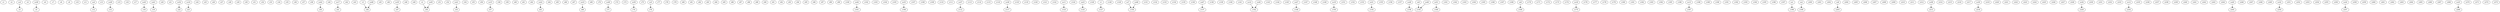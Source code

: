 strict digraph  {
c1;
c2;
c3;
c4;
c5;
c6;
c7;
c8;
c9;
c10;
c11;
c12;
c13;
c14;
c15;
c16;
c17;
c18;
c19;
c20;
c21;
c22;
c23;
c24;
c25;
c26;
c27;
c28;
c29;
c30;
c31;
c32;
c33;
c34;
c35;
c36;
c37;
c38;
c39;
c40;
c41;
c42;
c43;
c44;
c45;
c46;
c47;
c48;
c49;
c50;
c51;
c52;
c53;
c54;
c55;
c56;
c57;
c58;
c59;
c60;
c61;
c62;
c63;
c64;
c65;
c66;
c67;
c68;
c69;
c70;
c71;
c72;
c73;
c74;
c75;
c76;
c77;
c78;
c79;
c80;
c81;
c82;
c83;
c84;
c85;
c86;
c87;
c88;
c89;
c90;
c91;
c92;
c93;
c94;
c95;
c96;
c97;
c98;
c99;
c100;
c101;
c102;
c103;
c104;
c105;
c106;
c107;
c108;
c109;
c110;
c111;
c112;
c113;
c114;
c115;
c116;
c117;
c118;
c119;
c120;
c121;
c122;
c123;
c124;
c125;
c126;
c127;
c128;
c129;
c130;
c131;
c132;
c133;
c134;
c135;
c136;
c137;
c138;
c139;
c140;
c141;
c142;
c143;
c144;
c145;
c146;
c147;
c148;
c149;
c150;
c151;
c152;
c153;
c154;
c155;
c156;
c157;
c158;
c159;
c160;
c161;
c162;
c163;
c164;
c165;
c166;
c167;
c168;
c169;
c170;
c171;
c172;
c173;
c174;
c175;
c176;
c177;
c178;
c179;
c180;
c181;
c182;
c183;
c184;
c185;
c186;
c187;
c188;
c189;
c190;
c191;
c192;
c193;
c194;
c195;
c196;
c197;
c198;
c199;
c200;
c201;
c202;
c203;
c204;
c205;
c206;
c207;
c208;
c209;
c210;
c211;
c212;
c213;
c214;
c215;
c216;
c217;
c218;
c219;
c220;
c221;
c222;
c223;
c224;
c225;
c226;
c227;
c228;
c229;
c230;
c231;
c232;
c233;
c234;
c235;
c236;
c237;
c238;
c239;
c240;
c241;
c242;
c243;
c244;
c245;
c246;
c247;
c248;
c249;
c250;
c251;
c252;
c253;
c254;
c255;
c256;
c257;
c258;
c259;
c260;
c261;
c262;
c263;
c264;
c265;
c266;
c267;
c268;
c269;
c270;
c271;
c272;
c273;
v1;
v2;
v3;
co1;
co2;
co3;
co4;
co5;
co6;
co7;
co8;
co9;
co10;
co11;
co12;
co13;
co14;
co15;
co16;
co17;
co18;
co19;
co20;
co21;
co22;
co23;
co24;
co25;
co26;
co27;
co28;
co29;
co30;
co31;
co32;
co33;
co34;
co35;
co36;
co37;
co38;
co39;
co40;
co41;
co42;
co43;
co44;
co45;
co46;
co47;
co48;
co49;
co50;
co51;
co52;
v1 -> c127  [weight=1];
v2 -> c50  [weight=1];
v3 -> c44  [weight=1];
co1 -> c198  [weight=1];
co2 -> c199  [weight=1];
co3 -> c3  [weight=1];
co4 -> c12  [weight=1];
co5 -> c76  [weight=1];
co6 -> c169  [weight=1];
co7 -> c130  [weight=1];
co8 -> c203  [weight=1];
co9 -> c159  [weight=1];
co10 -> c68  [weight=1];
co11 -> c123  [weight=1];
co12 -> c234  [weight=1];
co13 -> c187  [weight=1];
co14 -> c142  [weight=1];
co15 -> c57  [weight=1];
co16 -> c23  [weight=1];
co17 -> c41  [weight=1];
co18 -> c175  [weight=1];
co19 -> c150  [weight=1];
co20 -> c245  [weight=1];
co21 -> c53  [weight=1];
co22 -> c63  [weight=1];
co23 -> c125  [weight=1];
co24 -> c257  [weight=1];
co25 -> c269  [weight=1];
co26 -> c142  [weight=1];
co27 -> c146  [weight=1];
co28 -> c158  [weight=1];
co29 -> c14  [weight=1];
co30 -> c218  [weight=1];
co31 -> c154  [weight=1];
co32 -> c250  [weight=1];
co33 -> c106  [weight=1];
co34 -> c229  [weight=1];
co35 -> c47  [weight=1];
co36 -> c117  [weight=1];
co37 -> c112  [weight=1];
co38 -> c213  [weight=1];
co39 -> c5  [weight=1];
co40 -> c159  [weight=1];
co41 -> c19  [weight=1];
co42 -> c39  [weight=1];
co43 -> c18  [weight=1];
co44 -> c101  [weight=1];
co45 -> c50  [weight=1];
co46 -> c130  [weight=1];
co47 -> c137  [weight=1];
co48 -> c44  [weight=1];
co49 -> c71  [weight=1];
co50 -> c74  [weight=1];
co51 -> c160  [weight=1];
co52 -> c22  [weight=1];
}
